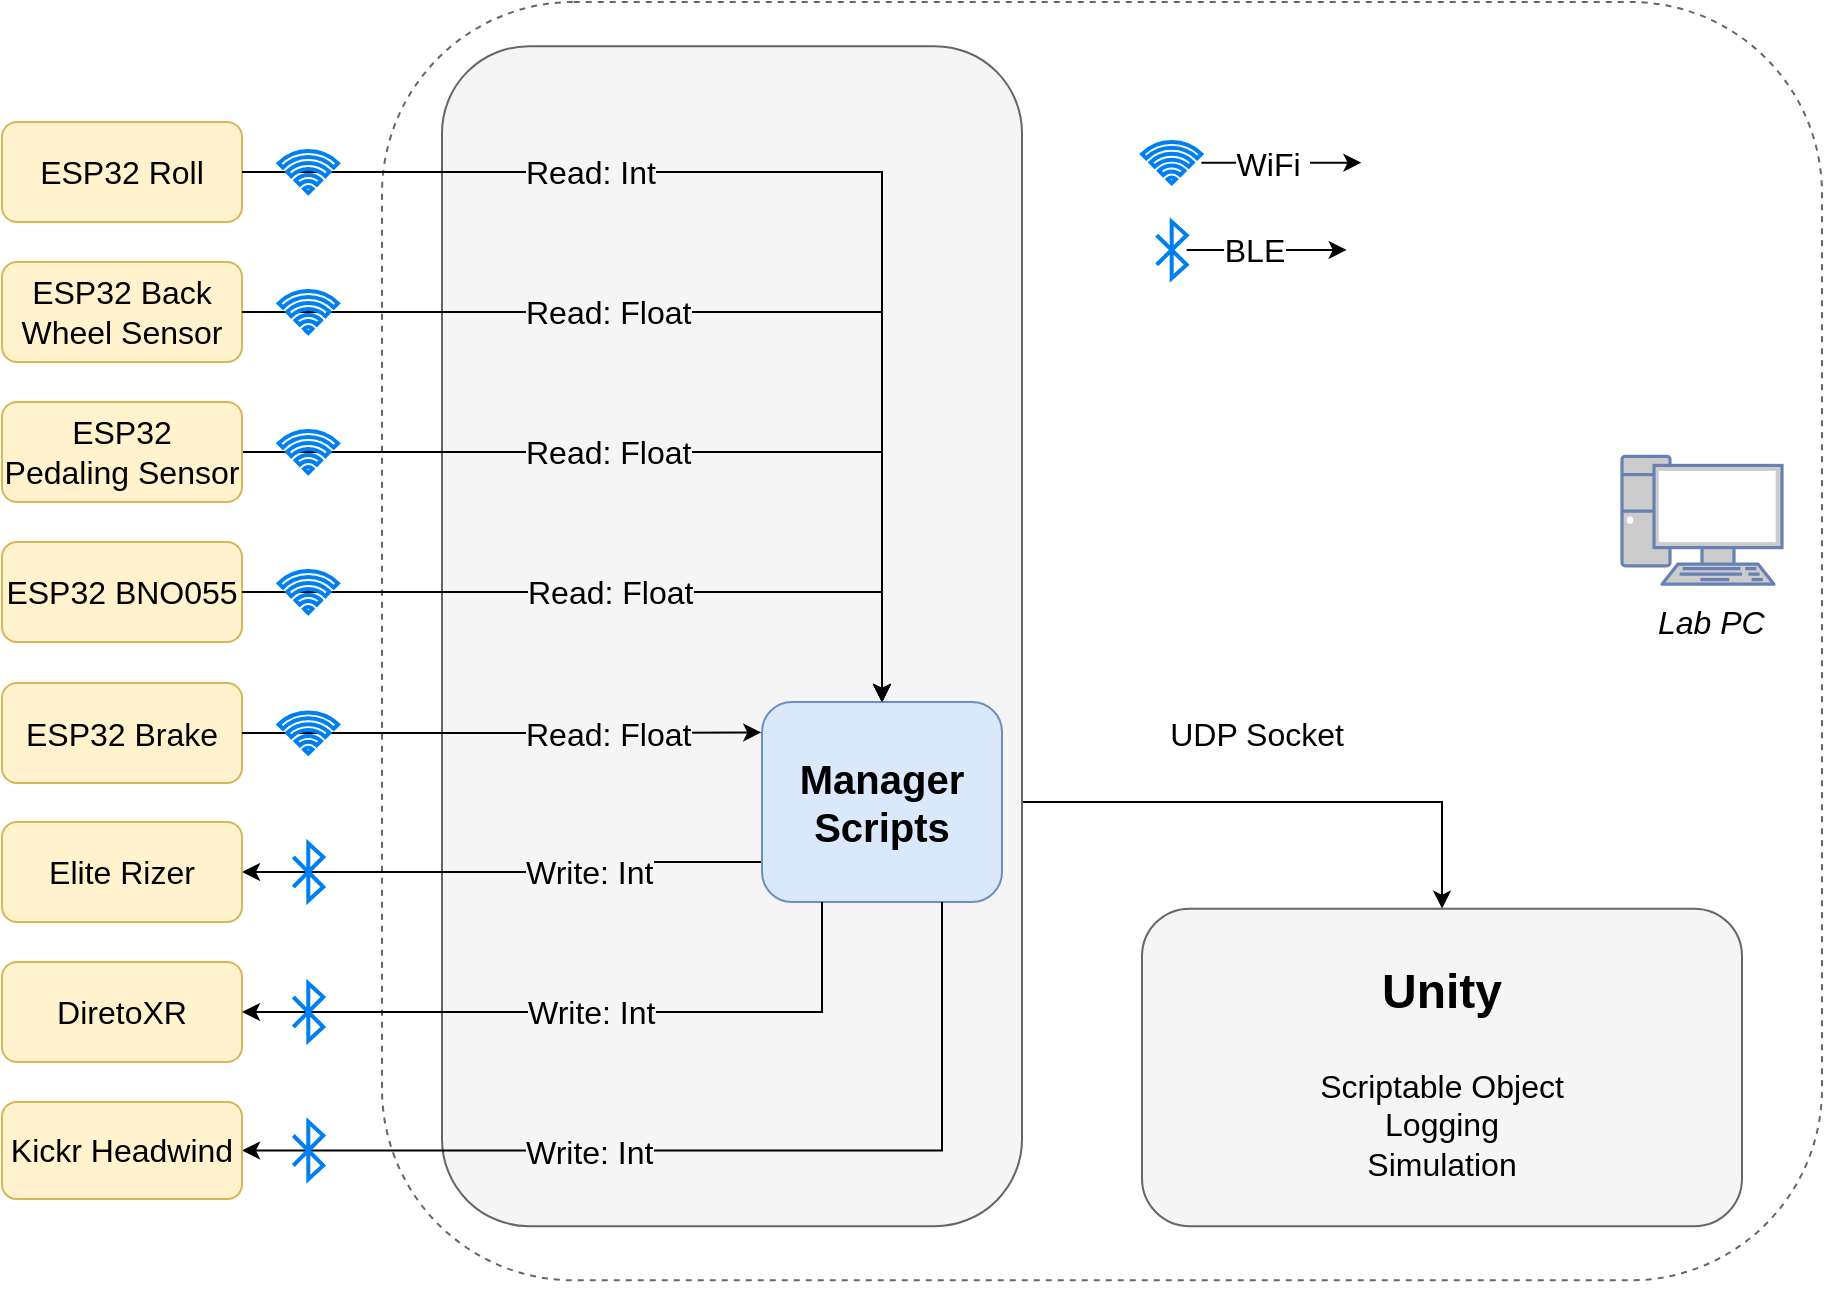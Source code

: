 <mxfile version="24.7.8">
  <diagram name="Seite-1" id="9hPRV_U0AHYDVjbQgrEr">
    <mxGraphModel dx="989" dy="606" grid="1" gridSize="10" guides="1" tooltips="1" connect="1" arrows="1" fold="1" page="1" pageScale="1" pageWidth="827" pageHeight="1169" math="0" shadow="0">
      <root>
        <mxCell id="0" />
        <mxCell id="1" parent="0" />
        <mxCell id="YSClbuh2iXVkGuryijyx-5" style="edgeStyle=orthogonalEdgeStyle;rounded=0;orthogonalLoop=1;jettySize=auto;html=1;exitX=1;exitY=0.5;exitDx=0;exitDy=0;startArrow=classic;startFill=1;fontSize=16;" parent="1" source="zsDgU3BeLq6TPiqN6s2s-10" target="zsDgU3BeLq6TPiqN6s2s-13" edge="1">
          <mxGeometry relative="1" as="geometry" />
        </mxCell>
        <mxCell id="EiFeElUHtpd2nGeqzYVy-15" value="" style="group" parent="1" vertex="1" connectable="0">
          <mxGeometry x="250" y="100" width="720" height="649" as="geometry" />
        </mxCell>
        <mxCell id="EiFeElUHtpd2nGeqzYVy-10" value="&lt;div&gt;&lt;span style=&quot;font-style: italic;&quot;&gt;Lab PC&amp;nbsp; &amp;nbsp; &amp;nbsp;&amp;nbsp;&lt;br&gt;&lt;/span&gt;&lt;br&gt;&lt;/div&gt;" style="rounded=1;whiteSpace=wrap;html=1;fillColor=none;strokeColor=#666666;fontSize=16;verticalAlign=middle;align=right;dashed=1;" parent="EiFeElUHtpd2nGeqzYVy-15" vertex="1">
          <mxGeometry width="720" height="639.167" as="geometry" />
        </mxCell>
        <mxCell id="EiFeElUHtpd2nGeqzYVy-2" value="" style="fontColor=#0066CC;verticalAlign=top;verticalLabelPosition=bottom;labelPosition=center;align=center;html=1;outlineConnect=0;fillColor=#CCCCCC;strokeColor=#6881B3;gradientColor=none;gradientDirection=north;strokeWidth=2;shape=mxgraph.networks.pc;fontSize=16;" parent="EiFeElUHtpd2nGeqzYVy-15" vertex="1">
          <mxGeometry x="620" y="227.15" width="80" height="63.917" as="geometry" />
        </mxCell>
        <mxCell id="EiFeElUHtpd2nGeqzYVy-17" value="UDP Socket" style="edgeLabel;html=1;align=center;verticalAlign=middle;resizable=0;points=[];fontSize=16;" parent="EiFeElUHtpd2nGeqzYVy-15" vertex="1" connectable="0">
          <mxGeometry x="59.997" y="345.15" as="geometry">
            <mxPoint x="377" y="21" as="offset" />
          </mxGeometry>
        </mxCell>
        <mxCell id="EiFeElUHtpd2nGeqzYVy-13" value="" style="group" parent="EiFeElUHtpd2nGeqzYVy-15" vertex="1" connectable="0">
          <mxGeometry x="380" y="453.317" width="300" height="158.759" as="geometry" />
        </mxCell>
        <mxCell id="zsDgU3BeLq6TPiqN6s2s-13" value="Scriptable Object&lt;br style=&quot;font-size: 16px;&quot;&gt;Logging&lt;br style=&quot;font-size: 16px;&quot;&gt;Simulation&lt;div&gt;&lt;br&gt;&lt;/div&gt;" style="rounded=1;whiteSpace=wrap;html=1;fillColor=#F5F5F5;strokeColor=#666666;fontSize=16;verticalAlign=bottom;" parent="EiFeElUHtpd2nGeqzYVy-13" vertex="1">
          <mxGeometry width="300" height="158.759" as="geometry" />
        </mxCell>
        <mxCell id="YSClbuh2iXVkGuryijyx-32" value="Unity" style="text;html=1;strokeColor=none;fillColor=none;align=center;verticalAlign=middle;whiteSpace=wrap;rounded=0;fontSize=24;fontStyle=1" parent="EiFeElUHtpd2nGeqzYVy-13" vertex="1">
          <mxGeometry x="120" y="26.717" width="60" height="29.5" as="geometry" />
        </mxCell>
        <mxCell id="EiFeElUHtpd2nGeqzYVy-1" value="" style="shape=image;verticalLabelPosition=bottom;labelBackgroundColor=default;verticalAlign=top;aspect=fixed;imageAspect=0;image=https://uxwing.com/wp-content/themes/uxwing/download/brands-and-social-media/unity-game-engine-icon.png;" parent="EiFeElUHtpd2nGeqzYVy-13" vertex="1">
          <mxGeometry x="200" y="13.914" width="63.277" height="63.277" as="geometry" />
        </mxCell>
        <mxCell id="EiFeElUHtpd2nGeqzYVy-19" value="" style="group" parent="EiFeElUHtpd2nGeqzYVy-15" vertex="1" connectable="0">
          <mxGeometry x="380" y="69.995" width="109.7" height="68.145" as="geometry" />
        </mxCell>
        <mxCell id="YSClbuh2iXVkGuryijyx-22" value="" style="edgeStyle=orthogonalEdgeStyle;rounded=0;orthogonalLoop=1;jettySize=auto;html=1;fontSize=16;" parent="EiFeElUHtpd2nGeqzYVy-19" source="YSClbuh2iXVkGuryijyx-20" edge="1">
          <mxGeometry relative="1" as="geometry">
            <mxPoint x="109.7" y="10.325" as="targetPoint" />
          </mxGeometry>
        </mxCell>
        <mxCell id="YSClbuh2iXVkGuryijyx-23" value="WiFi&amp;nbsp;" style="edgeLabel;html=1;align=center;verticalAlign=middle;resizable=0;points=[];fontSize=16;" parent="YSClbuh2iXVkGuryijyx-22" vertex="1" connectable="0">
          <mxGeometry x="-0.039" y="3" relative="1" as="geometry">
            <mxPoint x="-3" y="3" as="offset" />
          </mxGeometry>
        </mxCell>
        <mxCell id="YSClbuh2iXVkGuryijyx-20" value="" style="html=1;verticalLabelPosition=bottom;align=center;labelBackgroundColor=#ffffff;verticalAlign=top;strokeWidth=2;strokeColor=#0080F0;shadow=0;dashed=0;shape=mxgraph.ios7.icons.wifi;pointerEvents=1;fontSize=16;" parent="EiFeElUHtpd2nGeqzYVy-19" vertex="1">
          <mxGeometry width="29.7" height="20.65" as="geometry" />
        </mxCell>
        <mxCell id="YSClbuh2iXVkGuryijyx-26" value="" style="edgeStyle=orthogonalEdgeStyle;rounded=0;orthogonalLoop=1;jettySize=auto;html=1;fontSize=16;" parent="EiFeElUHtpd2nGeqzYVy-19" source="YSClbuh2iXVkGuryijyx-24" edge="1">
          <mxGeometry relative="1" as="geometry">
            <mxPoint x="102.35" y="53.985" as="targetPoint" />
          </mxGeometry>
        </mxCell>
        <mxCell id="YSClbuh2iXVkGuryijyx-27" value="BLE" style="edgeLabel;html=1;align=center;verticalAlign=middle;resizable=0;points=[];fontSize=16;" parent="YSClbuh2iXVkGuryijyx-26" vertex="1" connectable="0">
          <mxGeometry x="-0.25" y="-4" relative="1" as="geometry">
            <mxPoint x="3" y="-4" as="offset" />
          </mxGeometry>
        </mxCell>
        <mxCell id="YSClbuh2iXVkGuryijyx-24" value="" style="html=1;verticalLabelPosition=bottom;align=center;labelBackgroundColor=#ffffff;verticalAlign=top;strokeWidth=2;strokeColor=#0080F0;shadow=0;dashed=0;shape=mxgraph.ios7.icons.bluetooth;pointerEvents=1;fontSize=16;" parent="EiFeElUHtpd2nGeqzYVy-19" vertex="1">
          <mxGeometry x="7.35" y="39.825" width="15" height="28.32" as="geometry" />
        </mxCell>
        <mxCell id="YSClbuh2iXVkGuryijyx-43" value="" style="rounded=1;whiteSpace=wrap;html=1;align=left;fillColor=#f5f5f5;fontColor=#333333;strokeColor=#666666;fontSize=16;labelBackgroundColor=#f5f5f5;" parent="EiFeElUHtpd2nGeqzYVy-15" vertex="1">
          <mxGeometry x="30" y="22.08" width="290" height="590" as="geometry" />
        </mxCell>
        <mxCell id="U-NQMAhJb0bpPy_QxnLH-14" style="edgeStyle=orthogonalEdgeStyle;rounded=0;orthogonalLoop=1;jettySize=auto;html=1;exitX=1;exitY=0.5;exitDx=0;exitDy=0;entryX=0.503;entryY=0.002;entryDx=0;entryDy=0;fontSize=16;entryPerimeter=0;" edge="1" parent="EiFeElUHtpd2nGeqzYVy-15" target="zsDgU3BeLq6TPiqN6s2s-10">
          <mxGeometry relative="1" as="geometry">
            <mxPoint x="219.97" y="350.0" as="targetPoint" />
            <mxPoint x="-100.03" y="225.0" as="sourcePoint" />
            <Array as="points">
              <mxPoint x="250" y="225" />
              <mxPoint x="250" y="350" />
            </Array>
          </mxGeometry>
        </mxCell>
        <mxCell id="U-NQMAhJb0bpPy_QxnLH-15" value="Read: Float" style="edgeLabel;html=1;align=left;verticalAlign=middle;resizable=0;points=[];fontSize=16;labelBackgroundColor=#f5f5f5;" vertex="1" connectable="0" parent="U-NQMAhJb0bpPy_QxnLH-14">
          <mxGeometry relative="1" as="geometry">
            <mxPoint x="-68" as="offset" />
          </mxGeometry>
        </mxCell>
        <mxCell id="zsDgU3BeLq6TPiqN6s2s-1" value="ESP32 Brake" style="rounded=1;whiteSpace=wrap;html=1;fillColor=#fff2cc;strokeColor=#d6b656;fontSize=16;" parent="1" vertex="1">
          <mxGeometry x="60" y="440.5" width="120" height="50" as="geometry" />
        </mxCell>
        <mxCell id="zsDgU3BeLq6TPiqN6s2s-2" value="ESP32 BNO055" style="rounded=1;whiteSpace=wrap;html=1;fillColor=#fff2cc;strokeColor=#d6b656;fontSize=16;" parent="1" vertex="1">
          <mxGeometry x="60" y="370" width="120" height="50" as="geometry" />
        </mxCell>
        <mxCell id="YSClbuh2iXVkGuryijyx-12" style="edgeStyle=orthogonalEdgeStyle;rounded=0;orthogonalLoop=1;jettySize=auto;html=1;exitX=1;exitY=0.5;exitDx=0;exitDy=0;startArrow=classic;startFill=1;fontSize=16;endArrow=none;endFill=0;" parent="1" source="zsDgU3BeLq6TPiqN6s2s-3" edge="1">
          <mxGeometry relative="1" as="geometry">
            <mxPoint x="450" y="530" as="targetPoint" />
            <Array as="points">
              <mxPoint x="360" y="535" />
              <mxPoint x="360" y="530" />
              <mxPoint x="440" y="530" />
              <mxPoint x="440" y="531" />
              <mxPoint x="450" y="531" />
            </Array>
          </mxGeometry>
        </mxCell>
        <mxCell id="YSClbuh2iXVkGuryijyx-28" value="Write: Int" style="edgeLabel;html=1;align=left;verticalAlign=middle;resizable=0;points=[];fontSize=16;labelBackgroundColor=#f5f5f5;" parent="YSClbuh2iXVkGuryijyx-12" vertex="1" connectable="0">
          <mxGeometry relative="1" as="geometry">
            <mxPoint x="1" as="offset" />
          </mxGeometry>
        </mxCell>
        <mxCell id="zsDgU3BeLq6TPiqN6s2s-3" value="Elite Rizer" style="rounded=1;whiteSpace=wrap;html=1;fillColor=#fff2cc;strokeColor=#d6b656;fontSize=16;" parent="1" vertex="1">
          <mxGeometry x="60" y="510" width="120" height="50" as="geometry" />
        </mxCell>
        <mxCell id="zsDgU3BeLq6TPiqN6s2s-6" value="" style="html=1;verticalLabelPosition=bottom;align=center;labelBackgroundColor=#ffffff;verticalAlign=top;strokeWidth=2;strokeColor=#0080F0;shadow=0;dashed=0;shape=mxgraph.ios7.icons.bluetooth;pointerEvents=1;fontSize=16;" parent="1" vertex="1">
          <mxGeometry x="205.65" y="520.6" width="15" height="28.8" as="geometry" />
        </mxCell>
        <mxCell id="zsDgU3BeLq6TPiqN6s2s-8" value="DiretoXR" style="rounded=1;whiteSpace=wrap;html=1;fillColor=#fff2cc;strokeColor=#d6b656;fontSize=16;" parent="1" vertex="1">
          <mxGeometry x="60" y="580" width="120" height="50" as="geometry" />
        </mxCell>
        <mxCell id="zsDgU3BeLq6TPiqN6s2s-9" value="ESP32 Roll" style="rounded=1;whiteSpace=wrap;html=1;fillColor=#fff2cc;strokeColor=#d6b656;fontSize=16;" parent="1" vertex="1">
          <mxGeometry x="60" y="160" width="120" height="50" as="geometry" />
        </mxCell>
        <mxCell id="YSClbuh2iXVkGuryijyx-7" style="edgeStyle=orthogonalEdgeStyle;rounded=0;orthogonalLoop=1;jettySize=auto;html=1;exitX=1;exitY=0.5;exitDx=0;exitDy=0;fontSize=16;entryX=0.5;entryY=0;entryDx=0;entryDy=0;" parent="1" target="zsDgU3BeLq6TPiqN6s2s-10" edge="1" source="zsDgU3BeLq6TPiqN6s2s-9">
          <mxGeometry relative="1" as="geometry">
            <mxPoint x="500" y="430" as="targetPoint" />
            <mxPoint x="180" y="164" as="sourcePoint" />
            <Array as="points">
              <mxPoint x="500" y="185" />
            </Array>
          </mxGeometry>
        </mxCell>
        <mxCell id="YSClbuh2iXVkGuryijyx-31" value="Read: Int" style="edgeLabel;html=1;align=left;verticalAlign=middle;resizable=0;points=[];fontSize=16;labelBackgroundColor=#f5f5f5;" parent="YSClbuh2iXVkGuryijyx-7" vertex="1" connectable="0">
          <mxGeometry relative="1" as="geometry">
            <mxPoint x="-153" as="offset" />
          </mxGeometry>
        </mxCell>
        <mxCell id="zsDgU3BeLq6TPiqN6s2s-10" value="&lt;b style=&quot;font-size: 20px;&quot;&gt;Manager Scripts&lt;/b&gt;" style="rounded=1;whiteSpace=wrap;html=1;fillColor=#dae8fc;strokeColor=#6c8ebf;fontSize=16;" parent="1" vertex="1">
          <mxGeometry x="440" y="450" width="120" height="100" as="geometry" />
        </mxCell>
        <mxCell id="YSClbuh2iXVkGuryijyx-14" style="edgeStyle=orthogonalEdgeStyle;rounded=0;orthogonalLoop=1;jettySize=auto;html=1;exitX=1;exitY=0.5;exitDx=0;exitDy=0;startArrow=classic;startFill=1;endArrow=none;endFill=0;entryX=0.75;entryY=1;entryDx=0;entryDy=0;fontSize=16;" parent="1" source="zsDgU3BeLq6TPiqN6s2s-18" target="zsDgU3BeLq6TPiqN6s2s-10" edge="1">
          <mxGeometry relative="1" as="geometry">
            <mxPoint x="440" y="554" as="targetPoint" />
            <Array as="points">
              <mxPoint x="530" y="674" />
            </Array>
          </mxGeometry>
        </mxCell>
        <mxCell id="YSClbuh2iXVkGuryijyx-17" value="Write: Int" style="edgeLabel;html=1;align=left;verticalAlign=middle;resizable=0;points=[];fontSize=16;labelBackgroundColor=#f5f5f5;" parent="YSClbuh2iXVkGuryijyx-14" vertex="1" connectable="0">
          <mxGeometry relative="1" as="geometry">
            <mxPoint x="-97" as="offset" />
          </mxGeometry>
        </mxCell>
        <mxCell id="zsDgU3BeLq6TPiqN6s2s-18" value="Kickr Headwind" style="rounded=1;whiteSpace=wrap;html=1;fillColor=#fff2cc;strokeColor=#d6b656;fontSize=16;" parent="1" vertex="1">
          <mxGeometry x="60" y="650" width="120" height="48.5" as="geometry" />
        </mxCell>
        <mxCell id="YSClbuh2iXVkGuryijyx-2" value="" style="html=1;verticalLabelPosition=bottom;align=center;labelBackgroundColor=#ffffff;verticalAlign=top;strokeWidth=2;strokeColor=#0080F0;shadow=0;dashed=0;shape=mxgraph.ios7.icons.wifi;pointerEvents=1;fontSize=16;" parent="1" vertex="1">
          <mxGeometry x="198.3" y="174.5" width="29.7" height="21" as="geometry" />
        </mxCell>
        <mxCell id="YSClbuh2iXVkGuryijyx-3" value="" style="html=1;verticalLabelPosition=bottom;align=center;labelBackgroundColor=#ffffff;verticalAlign=top;strokeWidth=2;strokeColor=#0080F0;shadow=0;dashed=0;shape=mxgraph.ios7.icons.bluetooth;pointerEvents=1;fontSize=16;" parent="1" vertex="1">
          <mxGeometry x="205.65" y="659.85" width="15" height="28.8" as="geometry" />
        </mxCell>
        <mxCell id="YSClbuh2iXVkGuryijyx-16" style="edgeStyle=orthogonalEdgeStyle;rounded=0;orthogonalLoop=1;jettySize=auto;html=1;fontSize=16;endArrow=none;endFill=0;exitX=1;exitY=0.5;exitDx=0;exitDy=0;startArrow=classic;startFill=1;entryX=0.25;entryY=1;entryDx=0;entryDy=0;" parent="1" source="zsDgU3BeLq6TPiqN6s2s-8" edge="1" target="zsDgU3BeLq6TPiqN6s2s-10">
          <mxGeometry relative="1" as="geometry">
            <Array as="points">
              <mxPoint x="470" y="605" />
            </Array>
            <mxPoint x="470" y="500" as="targetPoint" />
          </mxGeometry>
        </mxCell>
        <mxCell id="YSClbuh2iXVkGuryijyx-18" value="Write: Int" style="edgeLabel;html=1;align=left;verticalAlign=middle;resizable=0;points=[];fontSize=16;labelBackgroundColor=#f5f5f5;" parent="YSClbuh2iXVkGuryijyx-16" vertex="1" connectable="0">
          <mxGeometry relative="1" as="geometry">
            <mxPoint x="-32" as="offset" />
          </mxGeometry>
        </mxCell>
        <mxCell id="YSClbuh2iXVkGuryijyx-4" value="" style="html=1;verticalLabelPosition=bottom;align=center;labelBackgroundColor=#ffffff;verticalAlign=top;strokeWidth=2;strokeColor=#0080F0;shadow=0;dashed=0;shape=mxgraph.ios7.icons.bluetooth;pointerEvents=1;fontSize=16;" parent="1" vertex="1">
          <mxGeometry x="205.65" y="590.6" width="15" height="28.8" as="geometry" />
        </mxCell>
        <mxCell id="EiFeElUHtpd2nGeqzYVy-5" style="edgeStyle=orthogonalEdgeStyle;rounded=0;orthogonalLoop=1;jettySize=auto;html=1;exitX=1;exitY=0.5;exitDx=0;exitDy=0;entryX=0.5;entryY=0;entryDx=0;entryDy=0;fontSize=16;" parent="1" target="zsDgU3BeLq6TPiqN6s2s-10" edge="1" source="zsDgU3BeLq6TPiqN6s2s-2">
          <mxGeometry relative="1" as="geometry">
            <mxPoint x="501" y="438" as="targetPoint" />
            <mxPoint x="181" y="265" as="sourcePoint" />
            <Array as="points">
              <mxPoint x="500" y="395" />
            </Array>
          </mxGeometry>
        </mxCell>
        <mxCell id="EiFeElUHtpd2nGeqzYVy-6" value="Read: Float" style="edgeLabel;html=1;align=left;verticalAlign=middle;resizable=0;points=[];fontSize=16;labelBackgroundColor=#f5f5f5;" parent="EiFeElUHtpd2nGeqzYVy-5" vertex="1" connectable="0">
          <mxGeometry relative="1" as="geometry">
            <mxPoint x="-47" as="offset" />
          </mxGeometry>
        </mxCell>
        <mxCell id="U-NQMAhJb0bpPy_QxnLH-1" value="" style="edgeStyle=orthogonalEdgeStyle;rounded=0;orthogonalLoop=1;jettySize=auto;html=1;exitX=1;exitY=0.5;exitDx=0;exitDy=0;fontSize=16;entryX=-0.003;entryY=0.152;entryDx=0;entryDy=0;entryPerimeter=0;" edge="1" parent="1" source="zsDgU3BeLq6TPiqN6s2s-1" target="zsDgU3BeLq6TPiqN6s2s-10">
          <mxGeometry relative="1" as="geometry">
            <mxPoint x="440" y="449" as="targetPoint" />
            <Array as="points">
              <mxPoint x="360" y="466" />
            </Array>
            <mxPoint x="180" y="430" as="sourcePoint" />
          </mxGeometry>
        </mxCell>
        <mxCell id="U-NQMAhJb0bpPy_QxnLH-2" value="Read: Float" style="edgeLabel;html=1;align=left;verticalAlign=middle;resizable=0;points=[];fontSize=16;labelBackgroundColor=#f5f5f5;" vertex="1" connectable="0" parent="U-NQMAhJb0bpPy_QxnLH-1">
          <mxGeometry relative="1" as="geometry">
            <mxPoint x="10" as="offset" />
          </mxGeometry>
        </mxCell>
        <mxCell id="YSClbuh2iXVkGuryijyx-1" value="" style="html=1;verticalLabelPosition=bottom;align=center;labelBackgroundColor=#ffffff;verticalAlign=top;strokeWidth=2;strokeColor=#0080F0;shadow=0;dashed=0;shape=mxgraph.ios7.icons.wifi;pointerEvents=1;fontSize=16;" parent="1" vertex="1">
          <mxGeometry x="198.3" y="455.25" width="29.7" height="20.5" as="geometry" />
        </mxCell>
        <mxCell id="U-NQMAhJb0bpPy_QxnLH-5" value="ESP32 &lt;br&gt;Pedaling Sensor" style="rounded=1;whiteSpace=wrap;html=1;fillColor=#fff2cc;strokeColor=#d6b656;fontSize=16;" vertex="1" parent="1">
          <mxGeometry x="60" y="300" width="120" height="50" as="geometry" />
        </mxCell>
        <mxCell id="zsDgU3BeLq6TPiqN6s2s-7" value="" style="html=1;verticalLabelPosition=bottom;align=center;labelBackgroundColor=#ffffff;verticalAlign=top;strokeWidth=2;strokeColor=#0080F0;shadow=0;dashed=0;shape=mxgraph.ios7.icons.wifi;pointerEvents=1;fontSize=16;" parent="1" vertex="1">
          <mxGeometry x="198.3" y="384.5" width="29.7" height="21" as="geometry" />
        </mxCell>
        <mxCell id="U-NQMAhJb0bpPy_QxnLH-13" value="ESP32 Back Wheel Sensor" style="rounded=1;whiteSpace=wrap;html=1;fillColor=#fff2cc;strokeColor=#d6b656;fontSize=16;" vertex="1" parent="1">
          <mxGeometry x="60" y="230" width="120" height="50" as="geometry" />
        </mxCell>
        <mxCell id="U-NQMAhJb0bpPy_QxnLH-16" style="edgeStyle=orthogonalEdgeStyle;rounded=0;orthogonalLoop=1;jettySize=auto;html=1;exitX=1;exitY=0.5;exitDx=0;exitDy=0;entryX=0.5;entryY=0;entryDx=0;entryDy=0;fontSize=16;" edge="1" parent="1" source="U-NQMAhJb0bpPy_QxnLH-13" target="zsDgU3BeLq6TPiqN6s2s-10">
          <mxGeometry relative="1" as="geometry">
            <mxPoint x="510" y="375" as="targetPoint" />
            <mxPoint x="159.97" y="250.0" as="sourcePoint" />
            <Array as="points">
              <mxPoint x="500" y="255" />
            </Array>
          </mxGeometry>
        </mxCell>
        <mxCell id="U-NQMAhJb0bpPy_QxnLH-17" value="Read: Float" style="edgeLabel;html=1;align=left;verticalAlign=middle;resizable=0;points=[];fontSize=16;labelBackgroundColor=#f5f5f5;" vertex="1" connectable="0" parent="U-NQMAhJb0bpPy_QxnLH-16">
          <mxGeometry relative="1" as="geometry">
            <mxPoint x="-118" as="offset" />
          </mxGeometry>
        </mxCell>
        <mxCell id="U-NQMAhJb0bpPy_QxnLH-18" value="" style="html=1;verticalLabelPosition=bottom;align=center;labelBackgroundColor=#ffffff;verticalAlign=top;strokeWidth=2;strokeColor=#0080F0;shadow=0;dashed=0;shape=mxgraph.ios7.icons.wifi;pointerEvents=1;fontSize=16;" vertex="1" parent="1">
          <mxGeometry x="198.3" y="244.5" width="29.7" height="21" as="geometry" />
        </mxCell>
        <mxCell id="U-NQMAhJb0bpPy_QxnLH-23" value="" style="html=1;verticalLabelPosition=bottom;align=center;labelBackgroundColor=#ffffff;verticalAlign=top;strokeWidth=2;strokeColor=#0080F0;shadow=0;dashed=0;shape=mxgraph.ios7.icons.wifi;pointerEvents=1;fontSize=16;" vertex="1" parent="1">
          <mxGeometry x="198.3" y="314.5" width="29.7" height="21" as="geometry" />
        </mxCell>
      </root>
    </mxGraphModel>
  </diagram>
</mxfile>
